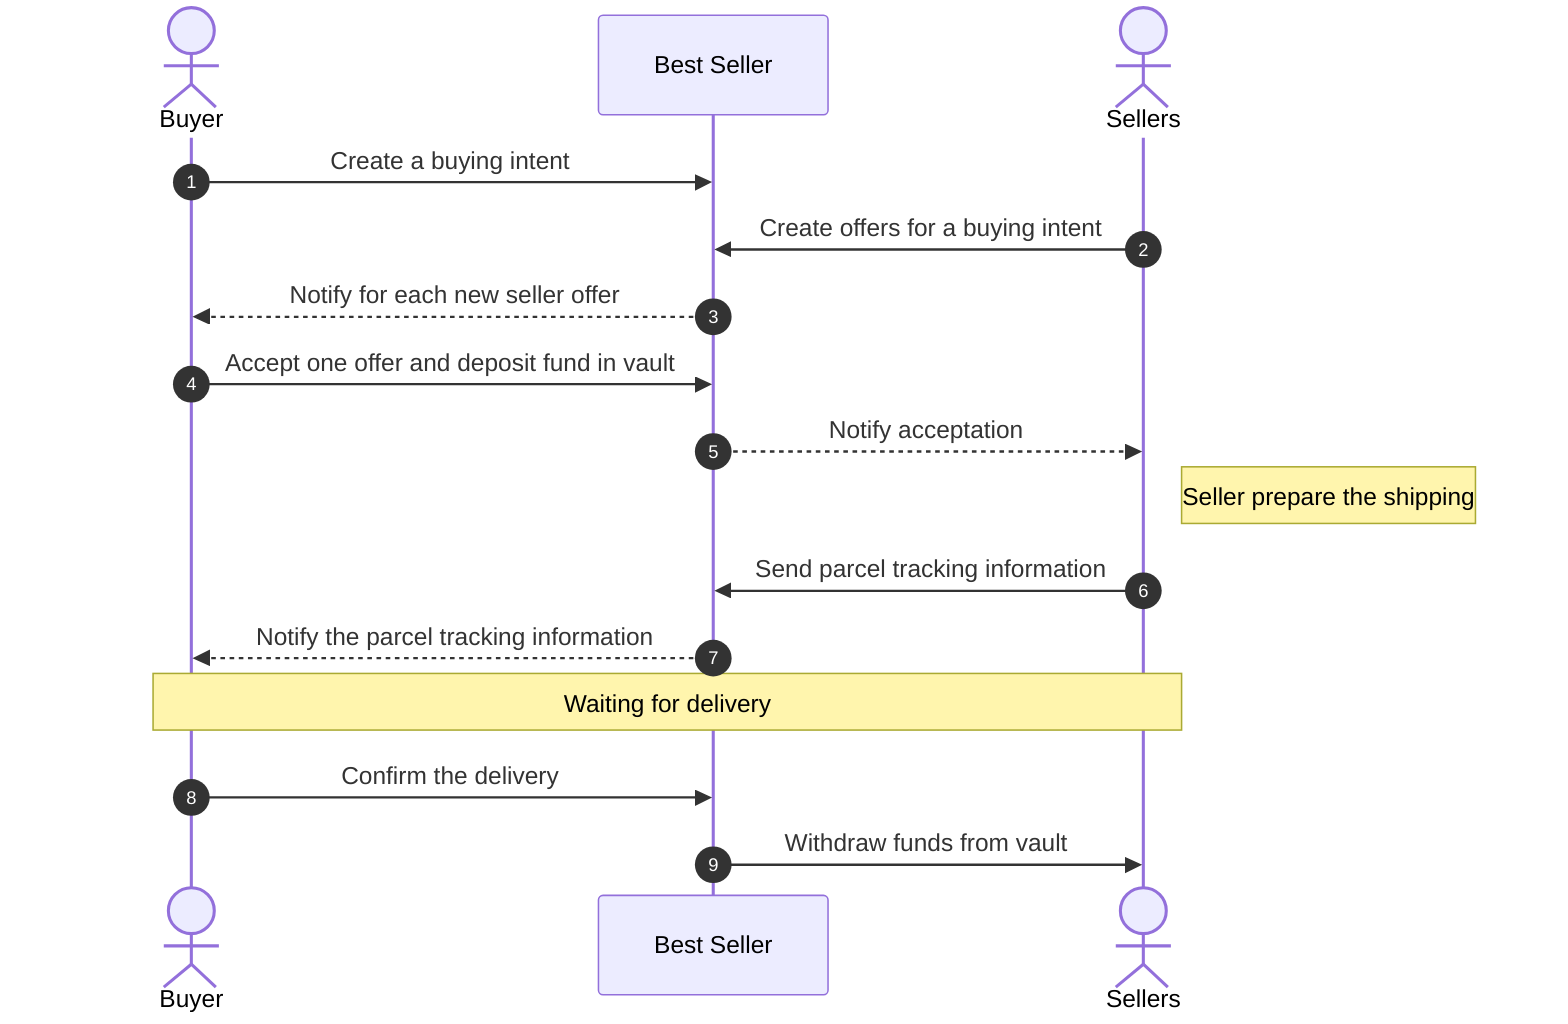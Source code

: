 sequenceDiagram
    actor Buyer as Buyer
    participant Main as Best Seller
    actor Seller as Sellers
    autonumber
    Buyer ->> Main: Create a buying intent
    Seller ->> Main: Create offers for a buying intent
    Main -->> Buyer: Notify for each new seller offer
    Buyer ->> Main: Accept one offer and deposit fund in vault
    Main -->> Seller: Notify acceptation
    Note right of Seller: Seller prepare the shipping
    Seller ->> Main: Send parcel tracking information
    Main -->> Buyer: Notify the parcel tracking information
    Note over Buyer, Seller: Waiting for delivery
    Buyer ->> Main: Confirm the delivery
    Main ->> Seller: Withdraw funds from vault